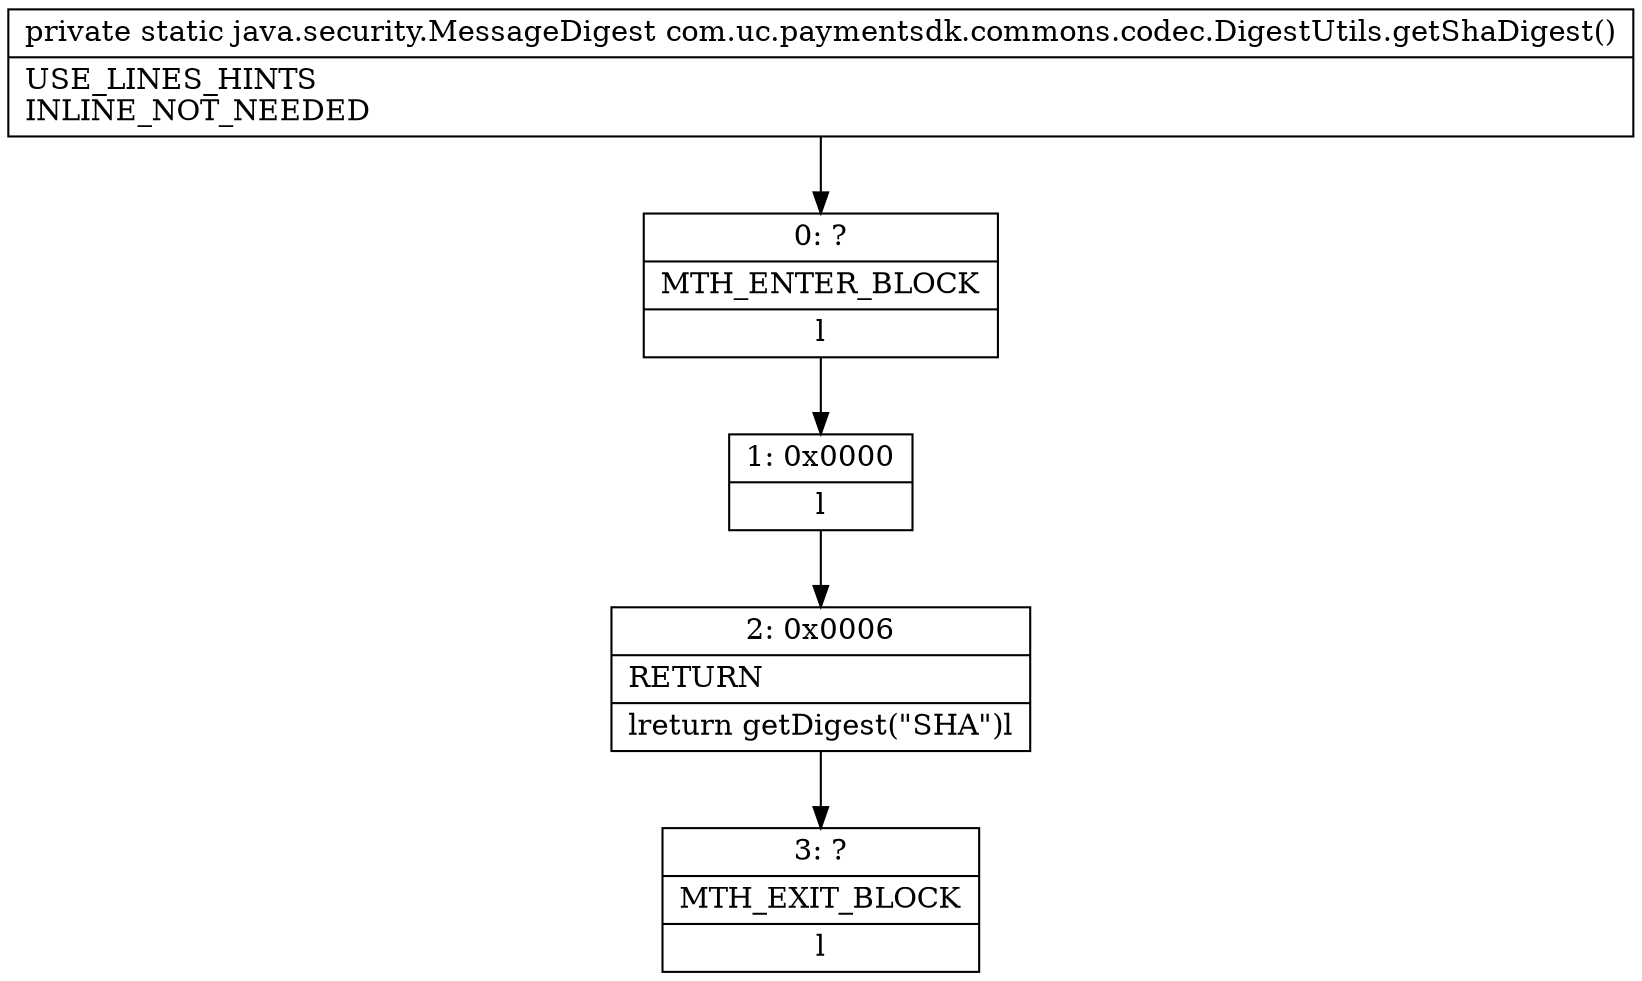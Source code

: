 digraph "CFG forcom.uc.paymentsdk.commons.codec.DigestUtils.getShaDigest()Ljava\/security\/MessageDigest;" {
Node_0 [shape=record,label="{0\:\ ?|MTH_ENTER_BLOCK\l|l}"];
Node_1 [shape=record,label="{1\:\ 0x0000|l}"];
Node_2 [shape=record,label="{2\:\ 0x0006|RETURN\l|lreturn getDigest(\"SHA\")l}"];
Node_3 [shape=record,label="{3\:\ ?|MTH_EXIT_BLOCK\l|l}"];
MethodNode[shape=record,label="{private static java.security.MessageDigest com.uc.paymentsdk.commons.codec.DigestUtils.getShaDigest()  | USE_LINES_HINTS\lINLINE_NOT_NEEDED\l}"];
MethodNode -> Node_0;
Node_0 -> Node_1;
Node_1 -> Node_2;
Node_2 -> Node_3;
}

